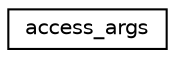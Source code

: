 digraph "Graphical Class Hierarchy"
{
 // LATEX_PDF_SIZE
  edge [fontname="Helvetica",fontsize="10",labelfontname="Helvetica",labelfontsize="10"];
  node [fontname="Helvetica",fontsize="10",shape=record];
  rankdir="LR";
  Node0 [label="access_args",height=0.2,width=0.4,color="black", fillcolor="white", style="filled",URL="$structaccess__args.html",tooltip=" "];
}
